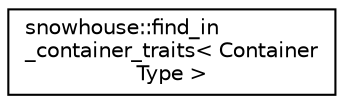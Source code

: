 digraph "Graphical Class Hierarchy"
{
 // INTERACTIVE_SVG=YES
  edge [fontname="Helvetica",fontsize="10",labelfontname="Helvetica",labelfontsize="10"];
  node [fontname="Helvetica",fontsize="10",shape=record];
  rankdir="LR";
  Node0 [label="snowhouse::find_in\l_container_traits\< Container\lType \>",height=0.2,width=0.4,color="black", fillcolor="white", style="filled",URL="$structsnowhouse_1_1find__in__container__traits.html"];
}
